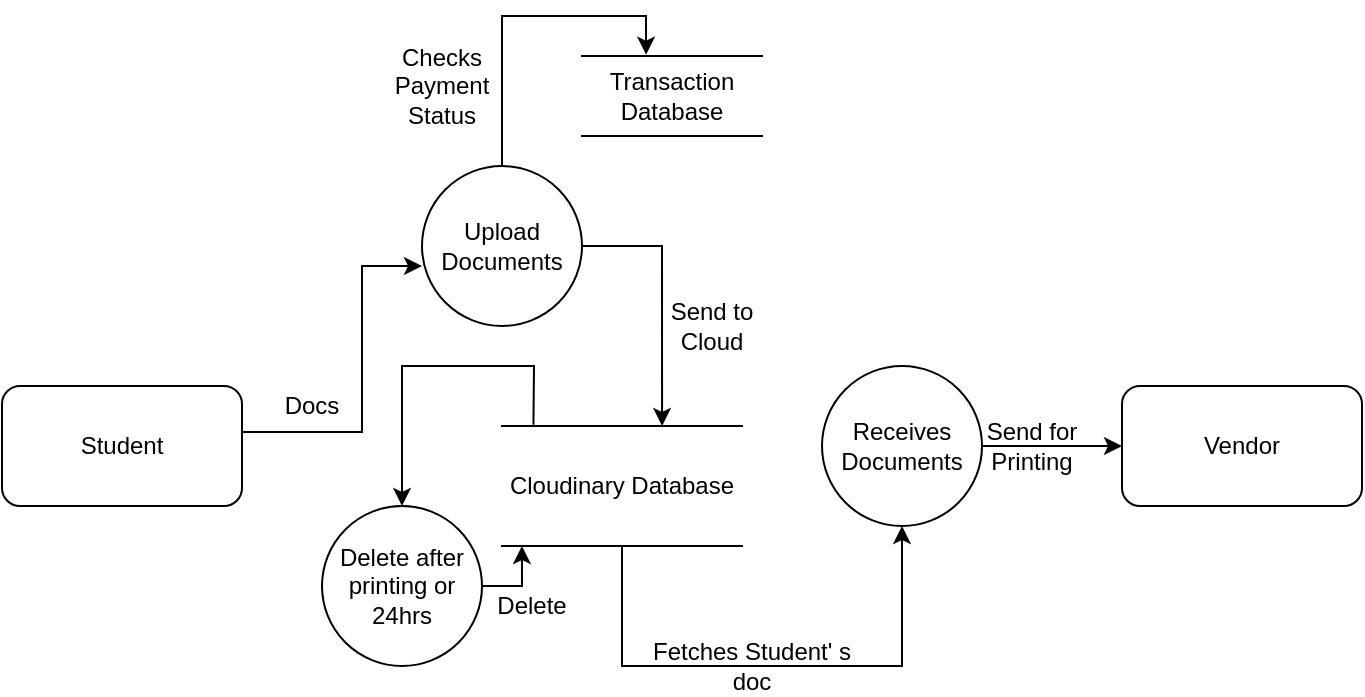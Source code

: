 <mxfile version="24.7.17">
  <diagram name="Page-1" id="zdmLm-BiizQTY9T5irPA">
    <mxGraphModel dx="1943" dy="492" grid="1" gridSize="10" guides="1" tooltips="1" connect="1" arrows="1" fold="1" page="1" pageScale="1" pageWidth="827" pageHeight="1169" math="0" shadow="0">
      <root>
        <mxCell id="0" />
        <mxCell id="1" parent="0" />
        <mxCell id="TfG2p1Fr-mnSr8GNKwj0-1" value="Student" style="rounded=1;whiteSpace=wrap;html=1;" vertex="1" parent="1">
          <mxGeometry x="-120" y="270" width="120" height="60" as="geometry" />
        </mxCell>
        <mxCell id="TfG2p1Fr-mnSr8GNKwj0-2" value="Vendor" style="rounded=1;whiteSpace=wrap;html=1;" vertex="1" parent="1">
          <mxGeometry x="440" y="270" width="120" height="60" as="geometry" />
        </mxCell>
        <mxCell id="TfG2p1Fr-mnSr8GNKwj0-3" value="Upload Documents" style="ellipse;whiteSpace=wrap;html=1;aspect=fixed;" vertex="1" parent="1">
          <mxGeometry x="90" y="160" width="80" height="80" as="geometry" />
        </mxCell>
        <mxCell id="TfG2p1Fr-mnSr8GNKwj0-5" value="Cloudinary Database" style="shape=partialRectangle;whiteSpace=wrap;html=1;left=0;right=0;fillColor=none;" vertex="1" parent="1">
          <mxGeometry x="130" y="290" width="120" height="60" as="geometry" />
        </mxCell>
        <mxCell id="TfG2p1Fr-mnSr8GNKwj0-6" value="" style="endArrow=classic;html=1;rounded=0;exitX=1.003;exitY=0.384;exitDx=0;exitDy=0;exitPerimeter=0;entryX=0;entryY=0.625;entryDx=0;entryDy=0;entryPerimeter=0;" edge="1" parent="1" source="TfG2p1Fr-mnSr8GNKwj0-1" target="TfG2p1Fr-mnSr8GNKwj0-3">
          <mxGeometry width="50" height="50" relative="1" as="geometry">
            <mxPoint x="230" y="250" as="sourcePoint" />
            <mxPoint x="280" y="200" as="targetPoint" />
            <Array as="points">
              <mxPoint x="60" y="293" />
              <mxPoint x="60" y="210" />
            </Array>
          </mxGeometry>
        </mxCell>
        <mxCell id="TfG2p1Fr-mnSr8GNKwj0-7" value="" style="endArrow=classic;html=1;rounded=0;entryX=0.667;entryY=0;entryDx=0;entryDy=0;entryPerimeter=0;" edge="1" parent="1" source="TfG2p1Fr-mnSr8GNKwj0-3" target="TfG2p1Fr-mnSr8GNKwj0-5">
          <mxGeometry width="50" height="50" relative="1" as="geometry">
            <mxPoint x="230" y="250" as="sourcePoint" />
            <mxPoint x="270" y="200" as="targetPoint" />
            <Array as="points">
              <mxPoint x="210" y="200" />
            </Array>
          </mxGeometry>
        </mxCell>
        <mxCell id="TfG2p1Fr-mnSr8GNKwj0-8" value="Docs" style="text;html=1;align=center;verticalAlign=middle;whiteSpace=wrap;rounded=0;" vertex="1" parent="1">
          <mxGeometry x="10" y="270" width="50" height="20" as="geometry" />
        </mxCell>
        <mxCell id="TfG2p1Fr-mnSr8GNKwj0-9" value="Receives Documents" style="ellipse;whiteSpace=wrap;html=1;aspect=fixed;" vertex="1" parent="1">
          <mxGeometry x="290" y="260" width="80" height="80" as="geometry" />
        </mxCell>
        <mxCell id="TfG2p1Fr-mnSr8GNKwj0-10" value="" style="endArrow=classic;html=1;rounded=0;exitX=0.5;exitY=1;exitDx=0;exitDy=0;entryX=0.5;entryY=1;entryDx=0;entryDy=0;" edge="1" parent="1" source="TfG2p1Fr-mnSr8GNKwj0-5" target="TfG2p1Fr-mnSr8GNKwj0-9">
          <mxGeometry width="50" height="50" relative="1" as="geometry">
            <mxPoint x="230" y="250" as="sourcePoint" />
            <mxPoint x="280" y="200" as="targetPoint" />
            <Array as="points">
              <mxPoint x="190" y="410" />
              <mxPoint x="330" y="410" />
            </Array>
          </mxGeometry>
        </mxCell>
        <mxCell id="TfG2p1Fr-mnSr8GNKwj0-11" value="Send to Cloud" style="text;html=1;align=center;verticalAlign=middle;whiteSpace=wrap;rounded=0;" vertex="1" parent="1">
          <mxGeometry x="210" y="230" width="50" height="20" as="geometry" />
        </mxCell>
        <mxCell id="TfG2p1Fr-mnSr8GNKwj0-12" value="Delete after printing or 24hrs" style="ellipse;whiteSpace=wrap;html=1;aspect=fixed;" vertex="1" parent="1">
          <mxGeometry x="40" y="330" width="80" height="80" as="geometry" />
        </mxCell>
        <mxCell id="TfG2p1Fr-mnSr8GNKwj0-13" value="" style="endArrow=classic;html=1;rounded=0;exitX=1;exitY=0.5;exitDx=0;exitDy=0;entryX=0.083;entryY=1;entryDx=0;entryDy=0;entryPerimeter=0;" edge="1" parent="1" source="TfG2p1Fr-mnSr8GNKwj0-12" target="TfG2p1Fr-mnSr8GNKwj0-5">
          <mxGeometry width="50" height="50" relative="1" as="geometry">
            <mxPoint x="220" y="350" as="sourcePoint" />
            <mxPoint x="170" y="370" as="targetPoint" />
            <Array as="points">
              <mxPoint x="140" y="370" />
            </Array>
          </mxGeometry>
        </mxCell>
        <mxCell id="TfG2p1Fr-mnSr8GNKwj0-15" value="" style="endArrow=classic;html=1;rounded=0;exitX=0.131;exitY=-0.01;exitDx=0;exitDy=0;exitPerimeter=0;" edge="1" parent="1" source="TfG2p1Fr-mnSr8GNKwj0-5" target="TfG2p1Fr-mnSr8GNKwj0-12">
          <mxGeometry width="50" height="50" relative="1" as="geometry">
            <mxPoint x="220" y="350" as="sourcePoint" />
            <mxPoint x="270" y="300" as="targetPoint" />
            <Array as="points">
              <mxPoint x="146" y="260" />
              <mxPoint x="80" y="260" />
            </Array>
          </mxGeometry>
        </mxCell>
        <mxCell id="TfG2p1Fr-mnSr8GNKwj0-16" value="" style="endArrow=classic;html=1;rounded=0;exitX=1;exitY=0.5;exitDx=0;exitDy=0;entryX=0;entryY=0.5;entryDx=0;entryDy=0;" edge="1" parent="1" source="TfG2p1Fr-mnSr8GNKwj0-9" target="TfG2p1Fr-mnSr8GNKwj0-2">
          <mxGeometry width="50" height="50" relative="1" as="geometry">
            <mxPoint x="220" y="350" as="sourcePoint" />
            <mxPoint x="270" y="300" as="targetPoint" />
          </mxGeometry>
        </mxCell>
        <mxCell id="TfG2p1Fr-mnSr8GNKwj0-17" value="Delete" style="text;html=1;align=center;verticalAlign=middle;whiteSpace=wrap;rounded=0;" vertex="1" parent="1">
          <mxGeometry x="120" y="370" width="50" height="20" as="geometry" />
        </mxCell>
        <mxCell id="TfG2p1Fr-mnSr8GNKwj0-19" value="Fetches Student&#39; s doc" style="text;html=1;align=center;verticalAlign=middle;whiteSpace=wrap;rounded=0;" vertex="1" parent="1">
          <mxGeometry x="200" y="400" width="110" height="20" as="geometry" />
        </mxCell>
        <mxCell id="TfG2p1Fr-mnSr8GNKwj0-20" value="Send for Printing" style="text;html=1;align=center;verticalAlign=middle;whiteSpace=wrap;rounded=0;" vertex="1" parent="1">
          <mxGeometry x="370" y="290" width="50" height="20" as="geometry" />
        </mxCell>
        <mxCell id="TfG2p1Fr-mnSr8GNKwj0-22" value="Checks Payment Status" style="text;html=1;align=center;verticalAlign=middle;whiteSpace=wrap;rounded=0;" vertex="1" parent="1">
          <mxGeometry x="70" y="105" width="60" height="30" as="geometry" />
        </mxCell>
        <mxCell id="TfG2p1Fr-mnSr8GNKwj0-23" value="Transaction Database" style="shape=partialRectangle;whiteSpace=wrap;html=1;left=0;right=0;fillColor=none;" vertex="1" parent="1">
          <mxGeometry x="170" y="105" width="90" height="40" as="geometry" />
        </mxCell>
        <mxCell id="TfG2p1Fr-mnSr8GNKwj0-40" style="edgeStyle=orthogonalEdgeStyle;rounded=0;orthogonalLoop=1;jettySize=auto;html=1;entryX=0.356;entryY=-0.017;entryDx=0;entryDy=0;entryPerimeter=0;" edge="1" parent="1" source="TfG2p1Fr-mnSr8GNKwj0-3" target="TfG2p1Fr-mnSr8GNKwj0-23">
          <mxGeometry relative="1" as="geometry" />
        </mxCell>
      </root>
    </mxGraphModel>
  </diagram>
</mxfile>
